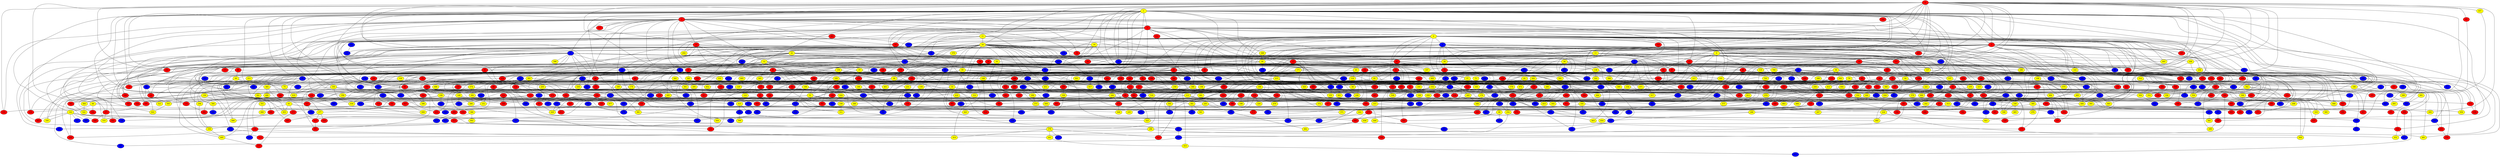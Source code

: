 graph {
0 [style = filled fillcolor = red];
1 [style = filled fillcolor = yellow];
2 [style = filled fillcolor = red];
3 [style = filled fillcolor = red];
4 [style = filled fillcolor = yellow];
5 [style = filled fillcolor = red];
6 [style = filled fillcolor = yellow];
7 [style = filled fillcolor = blue];
8 [style = filled fillcolor = blue];
9 [style = filled fillcolor = blue];
10 [style = filled fillcolor = red];
11 [style = filled fillcolor = yellow];
12 [style = filled fillcolor = yellow];
13 [style = filled fillcolor = yellow];
14 [style = filled fillcolor = blue];
15 [style = filled fillcolor = blue];
16 [style = filled fillcolor = yellow];
17 [style = filled fillcolor = red];
18 [style = filled fillcolor = red];
19 [style = filled fillcolor = yellow];
20 [style = filled fillcolor = red];
21 [style = filled fillcolor = red];
22 [style = filled fillcolor = yellow];
23 [style = filled fillcolor = blue];
24 [style = filled fillcolor = red];
25 [style = filled fillcolor = red];
26 [style = filled fillcolor = blue];
27 [style = filled fillcolor = red];
28 [style = filled fillcolor = yellow];
29 [style = filled fillcolor = yellow];
30 [style = filled fillcolor = red];
31 [style = filled fillcolor = red];
32 [style = filled fillcolor = red];
33 [style = filled fillcolor = yellow];
34 [style = filled fillcolor = red];
35 [style = filled fillcolor = yellow];
36 [style = filled fillcolor = yellow];
37 [style = filled fillcolor = yellow];
38 [style = filled fillcolor = yellow];
39 [style = filled fillcolor = blue];
40 [style = filled fillcolor = red];
41 [style = filled fillcolor = red];
42 [style = filled fillcolor = red];
43 [style = filled fillcolor = yellow];
44 [style = filled fillcolor = red];
45 [style = filled fillcolor = red];
46 [style = filled fillcolor = blue];
47 [style = filled fillcolor = blue];
48 [style = filled fillcolor = yellow];
49 [style = filled fillcolor = red];
50 [style = filled fillcolor = yellow];
51 [style = filled fillcolor = yellow];
52 [style = filled fillcolor = red];
53 [style = filled fillcolor = red];
54 [style = filled fillcolor = blue];
55 [style = filled fillcolor = blue];
56 [style = filled fillcolor = yellow];
57 [style = filled fillcolor = yellow];
58 [style = filled fillcolor = blue];
59 [style = filled fillcolor = blue];
60 [style = filled fillcolor = red];
61 [style = filled fillcolor = yellow];
62 [style = filled fillcolor = red];
63 [style = filled fillcolor = blue];
64 [style = filled fillcolor = red];
65 [style = filled fillcolor = red];
66 [style = filled fillcolor = yellow];
67 [style = filled fillcolor = red];
68 [style = filled fillcolor = blue];
69 [style = filled fillcolor = yellow];
70 [style = filled fillcolor = blue];
71 [style = filled fillcolor = yellow];
72 [style = filled fillcolor = red];
73 [style = filled fillcolor = red];
74 [style = filled fillcolor = blue];
75 [style = filled fillcolor = yellow];
76 [style = filled fillcolor = yellow];
77 [style = filled fillcolor = blue];
78 [style = filled fillcolor = red];
79 [style = filled fillcolor = red];
80 [style = filled fillcolor = blue];
81 [style = filled fillcolor = yellow];
82 [style = filled fillcolor = red];
83 [style = filled fillcolor = blue];
84 [style = filled fillcolor = blue];
85 [style = filled fillcolor = red];
86 [style = filled fillcolor = blue];
87 [style = filled fillcolor = red];
88 [style = filled fillcolor = blue];
89 [style = filled fillcolor = red];
90 [style = filled fillcolor = blue];
91 [style = filled fillcolor = yellow];
92 [style = filled fillcolor = red];
93 [style = filled fillcolor = red];
94 [style = filled fillcolor = red];
95 [style = filled fillcolor = yellow];
96 [style = filled fillcolor = blue];
97 [style = filled fillcolor = red];
98 [style = filled fillcolor = red];
99 [style = filled fillcolor = yellow];
100 [style = filled fillcolor = red];
101 [style = filled fillcolor = yellow];
102 [style = filled fillcolor = red];
103 [style = filled fillcolor = blue];
104 [style = filled fillcolor = blue];
105 [style = filled fillcolor = yellow];
106 [style = filled fillcolor = yellow];
107 [style = filled fillcolor = blue];
108 [style = filled fillcolor = yellow];
109 [style = filled fillcolor = yellow];
110 [style = filled fillcolor = blue];
111 [style = filled fillcolor = red];
112 [style = filled fillcolor = red];
113 [style = filled fillcolor = yellow];
114 [style = filled fillcolor = red];
115 [style = filled fillcolor = red];
116 [style = filled fillcolor = yellow];
117 [style = filled fillcolor = yellow];
118 [style = filled fillcolor = blue];
119 [style = filled fillcolor = red];
120 [style = filled fillcolor = red];
121 [style = filled fillcolor = blue];
122 [style = filled fillcolor = blue];
123 [style = filled fillcolor = yellow];
124 [style = filled fillcolor = red];
125 [style = filled fillcolor = red];
126 [style = filled fillcolor = yellow];
127 [style = filled fillcolor = yellow];
128 [style = filled fillcolor = red];
129 [style = filled fillcolor = yellow];
130 [style = filled fillcolor = yellow];
131 [style = filled fillcolor = red];
132 [style = filled fillcolor = red];
133 [style = filled fillcolor = red];
134 [style = filled fillcolor = red];
135 [style = filled fillcolor = yellow];
136 [style = filled fillcolor = yellow];
137 [style = filled fillcolor = yellow];
138 [style = filled fillcolor = yellow];
139 [style = filled fillcolor = red];
140 [style = filled fillcolor = red];
141 [style = filled fillcolor = red];
142 [style = filled fillcolor = yellow];
143 [style = filled fillcolor = yellow];
144 [style = filled fillcolor = red];
145 [style = filled fillcolor = yellow];
146 [style = filled fillcolor = blue];
147 [style = filled fillcolor = blue];
148 [style = filled fillcolor = yellow];
149 [style = filled fillcolor = red];
150 [style = filled fillcolor = red];
151 [style = filled fillcolor = yellow];
152 [style = filled fillcolor = yellow];
153 [style = filled fillcolor = blue];
154 [style = filled fillcolor = yellow];
155 [style = filled fillcolor = yellow];
156 [style = filled fillcolor = blue];
157 [style = filled fillcolor = red];
158 [style = filled fillcolor = red];
159 [style = filled fillcolor = yellow];
160 [style = filled fillcolor = yellow];
161 [style = filled fillcolor = red];
162 [style = filled fillcolor = red];
163 [style = filled fillcolor = red];
164 [style = filled fillcolor = yellow];
165 [style = filled fillcolor = red];
166 [style = filled fillcolor = yellow];
167 [style = filled fillcolor = red];
168 [style = filled fillcolor = red];
169 [style = filled fillcolor = yellow];
170 [style = filled fillcolor = blue];
171 [style = filled fillcolor = yellow];
172 [style = filled fillcolor = blue];
173 [style = filled fillcolor = blue];
174 [style = filled fillcolor = blue];
175 [style = filled fillcolor = blue];
176 [style = filled fillcolor = yellow];
177 [style = filled fillcolor = blue];
178 [style = filled fillcolor = red];
179 [style = filled fillcolor = yellow];
180 [style = filled fillcolor = yellow];
181 [style = filled fillcolor = red];
182 [style = filled fillcolor = blue];
183 [style = filled fillcolor = red];
184 [style = filled fillcolor = blue];
185 [style = filled fillcolor = red];
186 [style = filled fillcolor = yellow];
187 [style = filled fillcolor = blue];
188 [style = filled fillcolor = yellow];
189 [style = filled fillcolor = red];
190 [style = filled fillcolor = red];
191 [style = filled fillcolor = red];
192 [style = filled fillcolor = red];
193 [style = filled fillcolor = yellow];
194 [style = filled fillcolor = red];
195 [style = filled fillcolor = yellow];
196 [style = filled fillcolor = yellow];
197 [style = filled fillcolor = red];
198 [style = filled fillcolor = yellow];
199 [style = filled fillcolor = yellow];
200 [style = filled fillcolor = red];
201 [style = filled fillcolor = red];
202 [style = filled fillcolor = blue];
203 [style = filled fillcolor = red];
204 [style = filled fillcolor = yellow];
205 [style = filled fillcolor = yellow];
206 [style = filled fillcolor = red];
207 [style = filled fillcolor = red];
208 [style = filled fillcolor = yellow];
209 [style = filled fillcolor = red];
210 [style = filled fillcolor = blue];
211 [style = filled fillcolor = yellow];
212 [style = filled fillcolor = red];
213 [style = filled fillcolor = red];
214 [style = filled fillcolor = blue];
215 [style = filled fillcolor = yellow];
216 [style = filled fillcolor = blue];
217 [style = filled fillcolor = red];
218 [style = filled fillcolor = blue];
219 [style = filled fillcolor = blue];
220 [style = filled fillcolor = yellow];
221 [style = filled fillcolor = yellow];
222 [style = filled fillcolor = yellow];
223 [style = filled fillcolor = yellow];
224 [style = filled fillcolor = yellow];
225 [style = filled fillcolor = red];
226 [style = filled fillcolor = blue];
227 [style = filled fillcolor = red];
228 [style = filled fillcolor = yellow];
229 [style = filled fillcolor = red];
230 [style = filled fillcolor = yellow];
231 [style = filled fillcolor = yellow];
232 [style = filled fillcolor = red];
233 [style = filled fillcolor = red];
234 [style = filled fillcolor = red];
235 [style = filled fillcolor = yellow];
236 [style = filled fillcolor = yellow];
237 [style = filled fillcolor = blue];
238 [style = filled fillcolor = red];
239 [style = filled fillcolor = red];
240 [style = filled fillcolor = yellow];
241 [style = filled fillcolor = red];
242 [style = filled fillcolor = yellow];
243 [style = filled fillcolor = red];
244 [style = filled fillcolor = yellow];
245 [style = filled fillcolor = yellow];
246 [style = filled fillcolor = red];
247 [style = filled fillcolor = yellow];
248 [style = filled fillcolor = red];
249 [style = filled fillcolor = red];
250 [style = filled fillcolor = yellow];
251 [style = filled fillcolor = red];
252 [style = filled fillcolor = red];
253 [style = filled fillcolor = blue];
254 [style = filled fillcolor = yellow];
255 [style = filled fillcolor = red];
256 [style = filled fillcolor = blue];
257 [style = filled fillcolor = red];
258 [style = filled fillcolor = yellow];
259 [style = filled fillcolor = blue];
260 [style = filled fillcolor = yellow];
261 [style = filled fillcolor = yellow];
262 [style = filled fillcolor = yellow];
263 [style = filled fillcolor = red];
264 [style = filled fillcolor = blue];
265 [style = filled fillcolor = blue];
266 [style = filled fillcolor = yellow];
267 [style = filled fillcolor = blue];
268 [style = filled fillcolor = yellow];
269 [style = filled fillcolor = blue];
270 [style = filled fillcolor = blue];
271 [style = filled fillcolor = blue];
272 [style = filled fillcolor = red];
273 [style = filled fillcolor = red];
274 [style = filled fillcolor = red];
275 [style = filled fillcolor = red];
276 [style = filled fillcolor = blue];
277 [style = filled fillcolor = yellow];
278 [style = filled fillcolor = blue];
279 [style = filled fillcolor = red];
280 [style = filled fillcolor = yellow];
281 [style = filled fillcolor = yellow];
282 [style = filled fillcolor = red];
283 [style = filled fillcolor = yellow];
284 [style = filled fillcolor = red];
285 [style = filled fillcolor = yellow];
286 [style = filled fillcolor = yellow];
287 [style = filled fillcolor = blue];
288 [style = filled fillcolor = blue];
289 [style = filled fillcolor = blue];
290 [style = filled fillcolor = yellow];
291 [style = filled fillcolor = blue];
292 [style = filled fillcolor = blue];
293 [style = filled fillcolor = red];
294 [style = filled fillcolor = yellow];
295 [style = filled fillcolor = yellow];
296 [style = filled fillcolor = yellow];
297 [style = filled fillcolor = red];
298 [style = filled fillcolor = red];
299 [style = filled fillcolor = yellow];
300 [style = filled fillcolor = yellow];
301 [style = filled fillcolor = red];
302 [style = filled fillcolor = yellow];
303 [style = filled fillcolor = red];
304 [style = filled fillcolor = yellow];
305 [style = filled fillcolor = blue];
306 [style = filled fillcolor = yellow];
307 [style = filled fillcolor = blue];
308 [style = filled fillcolor = blue];
309 [style = filled fillcolor = blue];
310 [style = filled fillcolor = blue];
311 [style = filled fillcolor = red];
312 [style = filled fillcolor = yellow];
313 [style = filled fillcolor = yellow];
314 [style = filled fillcolor = red];
315 [style = filled fillcolor = yellow];
316 [style = filled fillcolor = blue];
317 [style = filled fillcolor = red];
318 [style = filled fillcolor = red];
319 [style = filled fillcolor = yellow];
320 [style = filled fillcolor = red];
321 [style = filled fillcolor = blue];
322 [style = filled fillcolor = yellow];
323 [style = filled fillcolor = blue];
324 [style = filled fillcolor = red];
325 [style = filled fillcolor = blue];
326 [style = filled fillcolor = red];
327 [style = filled fillcolor = blue];
328 [style = filled fillcolor = red];
329 [style = filled fillcolor = blue];
330 [style = filled fillcolor = red];
331 [style = filled fillcolor = blue];
332 [style = filled fillcolor = yellow];
333 [style = filled fillcolor = red];
334 [style = filled fillcolor = blue];
335 [style = filled fillcolor = blue];
336 [style = filled fillcolor = yellow];
337 [style = filled fillcolor = yellow];
338 [style = filled fillcolor = blue];
339 [style = filled fillcolor = yellow];
340 [style = filled fillcolor = blue];
341 [style = filled fillcolor = yellow];
342 [style = filled fillcolor = yellow];
343 [style = filled fillcolor = yellow];
344 [style = filled fillcolor = blue];
345 [style = filled fillcolor = yellow];
346 [style = filled fillcolor = blue];
347 [style = filled fillcolor = red];
348 [style = filled fillcolor = red];
349 [style = filled fillcolor = red];
350 [style = filled fillcolor = yellow];
351 [style = filled fillcolor = yellow];
352 [style = filled fillcolor = yellow];
353 [style = filled fillcolor = blue];
354 [style = filled fillcolor = red];
355 [style = filled fillcolor = yellow];
356 [style = filled fillcolor = yellow];
357 [style = filled fillcolor = blue];
358 [style = filled fillcolor = yellow];
359 [style = filled fillcolor = blue];
360 [style = filled fillcolor = yellow];
361 [style = filled fillcolor = blue];
362 [style = filled fillcolor = red];
363 [style = filled fillcolor = blue];
364 [style = filled fillcolor = blue];
365 [style = filled fillcolor = yellow];
366 [style = filled fillcolor = yellow];
367 [style = filled fillcolor = red];
368 [style = filled fillcolor = yellow];
369 [style = filled fillcolor = yellow];
370 [style = filled fillcolor = yellow];
371 [style = filled fillcolor = red];
372 [style = filled fillcolor = yellow];
373 [style = filled fillcolor = yellow];
374 [style = filled fillcolor = blue];
375 [style = filled fillcolor = red];
376 [style = filled fillcolor = yellow];
377 [style = filled fillcolor = blue];
378 [style = filled fillcolor = blue];
379 [style = filled fillcolor = blue];
380 [style = filled fillcolor = blue];
381 [style = filled fillcolor = yellow];
382 [style = filled fillcolor = yellow];
383 [style = filled fillcolor = red];
384 [style = filled fillcolor = blue];
385 [style = filled fillcolor = red];
386 [style = filled fillcolor = red];
387 [style = filled fillcolor = blue];
388 [style = filled fillcolor = yellow];
389 [style = filled fillcolor = yellow];
390 [style = filled fillcolor = blue];
391 [style = filled fillcolor = yellow];
392 [style = filled fillcolor = red];
393 [style = filled fillcolor = yellow];
394 [style = filled fillcolor = yellow];
395 [style = filled fillcolor = yellow];
396 [style = filled fillcolor = yellow];
397 [style = filled fillcolor = blue];
398 [style = filled fillcolor = red];
399 [style = filled fillcolor = red];
400 [style = filled fillcolor = red];
401 [style = filled fillcolor = yellow];
402 [style = filled fillcolor = blue];
403 [style = filled fillcolor = yellow];
404 [style = filled fillcolor = red];
405 [style = filled fillcolor = red];
406 [style = filled fillcolor = yellow];
407 [style = filled fillcolor = blue];
408 [style = filled fillcolor = red];
409 [style = filled fillcolor = red];
410 [style = filled fillcolor = yellow];
411 [style = filled fillcolor = blue];
412 [style = filled fillcolor = red];
413 [style = filled fillcolor = blue];
414 [style = filled fillcolor = yellow];
415 [style = filled fillcolor = yellow];
416 [style = filled fillcolor = blue];
417 [style = filled fillcolor = red];
418 [style = filled fillcolor = blue];
419 [style = filled fillcolor = yellow];
420 [style = filled fillcolor = yellow];
421 [style = filled fillcolor = blue];
422 [style = filled fillcolor = yellow];
423 [style = filled fillcolor = yellow];
424 [style = filled fillcolor = yellow];
425 [style = filled fillcolor = red];
426 [style = filled fillcolor = yellow];
427 [style = filled fillcolor = blue];
428 [style = filled fillcolor = red];
429 [style = filled fillcolor = blue];
430 [style = filled fillcolor = blue];
431 [style = filled fillcolor = blue];
432 [style = filled fillcolor = blue];
433 [style = filled fillcolor = red];
434 [style = filled fillcolor = yellow];
435 [style = filled fillcolor = red];
436 [style = filled fillcolor = blue];
437 [style = filled fillcolor = red];
438 [style = filled fillcolor = yellow];
439 [style = filled fillcolor = red];
440 [style = filled fillcolor = red];
441 [style = filled fillcolor = yellow];
442 [style = filled fillcolor = red];
443 [style = filled fillcolor = red];
444 [style = filled fillcolor = blue];
445 [style = filled fillcolor = red];
446 [style = filled fillcolor = blue];
447 [style = filled fillcolor = blue];
448 [style = filled fillcolor = red];
449 [style = filled fillcolor = yellow];
450 [style = filled fillcolor = blue];
451 [style = filled fillcolor = yellow];
452 [style = filled fillcolor = yellow];
453 [style = filled fillcolor = blue];
454 [style = filled fillcolor = yellow];
455 [style = filled fillcolor = red];
456 [style = filled fillcolor = yellow];
457 [style = filled fillcolor = yellow];
458 [style = filled fillcolor = blue];
459 [style = filled fillcolor = red];
460 [style = filled fillcolor = blue];
461 [style = filled fillcolor = blue];
462 [style = filled fillcolor = yellow];
463 [style = filled fillcolor = blue];
464 [style = filled fillcolor = blue];
465 [style = filled fillcolor = red];
466 [style = filled fillcolor = blue];
467 [style = filled fillcolor = blue];
468 [style = filled fillcolor = yellow];
469 [style = filled fillcolor = red];
470 [style = filled fillcolor = blue];
471 [style = filled fillcolor = yellow];
472 [style = filled fillcolor = yellow];
473 [style = filled fillcolor = red];
474 [style = filled fillcolor = blue];
475 [style = filled fillcolor = red];
476 [style = filled fillcolor = yellow];
477 [style = filled fillcolor = red];
478 [style = filled fillcolor = red];
479 [style = filled fillcolor = yellow];
480 [style = filled fillcolor = blue];
481 [style = filled fillcolor = yellow];
482 [style = filled fillcolor = red];
483 [style = filled fillcolor = blue];
484 [style = filled fillcolor = yellow];
485 [style = filled fillcolor = yellow];
486 [style = filled fillcolor = blue];
487 [style = filled fillcolor = red];
488 [style = filled fillcolor = yellow];
489 [style = filled fillcolor = blue];
490 [style = filled fillcolor = red];
491 [style = filled fillcolor = yellow];
492 [style = filled fillcolor = yellow];
493 [style = filled fillcolor = yellow];
494 [style = filled fillcolor = red];
495 [style = filled fillcolor = yellow];
496 [style = filled fillcolor = blue];
497 [style = filled fillcolor = blue];
498 [style = filled fillcolor = yellow];
499 [style = filled fillcolor = yellow];
500 [style = filled fillcolor = red];
501 [style = filled fillcolor = yellow];
502 [style = filled fillcolor = blue];
503 [style = filled fillcolor = blue];
504 [style = filled fillcolor = red];
505 [style = filled fillcolor = yellow];
506 [style = filled fillcolor = blue];
507 [style = filled fillcolor = red];
508 [style = filled fillcolor = yellow];
509 [style = filled fillcolor = red];
510 [style = filled fillcolor = red];
511 [style = filled fillcolor = yellow];
512 [style = filled fillcolor = yellow];
513 [style = filled fillcolor = red];
514 [style = filled fillcolor = red];
515 [style = filled fillcolor = red];
516 [style = filled fillcolor = red];
517 [style = filled fillcolor = yellow];
518 [style = filled fillcolor = yellow];
519 [style = filled fillcolor = blue];
520 [style = filled fillcolor = blue];
521 [style = filled fillcolor = yellow];
522 [style = filled fillcolor = yellow];
523 [style = filled fillcolor = yellow];
524 [style = filled fillcolor = blue];
525 [style = filled fillcolor = red];
526 [style = filled fillcolor = red];
527 [style = filled fillcolor = blue];
528 [style = filled fillcolor = yellow];
529 [style = filled fillcolor = red];
530 [style = filled fillcolor = red];
531 [style = filled fillcolor = red];
532 [style = filled fillcolor = blue];
533 [style = filled fillcolor = yellow];
534 [style = filled fillcolor = red];
535 [style = filled fillcolor = red];
536 [style = filled fillcolor = blue];
537 [style = filled fillcolor = red];
538 [style = filled fillcolor = red];
539 [style = filled fillcolor = blue];
540 [style = filled fillcolor = red];
541 [style = filled fillcolor = yellow];
542 [style = filled fillcolor = blue];
543 [style = filled fillcolor = blue];
544 [style = filled fillcolor = red];
545 [style = filled fillcolor = yellow];
546 [style = filled fillcolor = blue];
547 [style = filled fillcolor = red];
548 [style = filled fillcolor = yellow];
549 [style = filled fillcolor = blue];
550 [style = filled fillcolor = red];
551 [style = filled fillcolor = blue];
552 [style = filled fillcolor = blue];
553 [style = filled fillcolor = blue];
554 [style = filled fillcolor = yellow];
555 [style = filled fillcolor = red];
556 [style = filled fillcolor = red];
557 [style = filled fillcolor = blue];
558 [style = filled fillcolor = red];
559 [style = filled fillcolor = red];
560 [style = filled fillcolor = blue];
561 [style = filled fillcolor = yellow];
562 [style = filled fillcolor = red];
563 [style = filled fillcolor = blue];
564 [style = filled fillcolor = red];
565 [style = filled fillcolor = blue];
566 [style = filled fillcolor = blue];
567 [style = filled fillcolor = blue];
568 [style = filled fillcolor = red];
569 [style = filled fillcolor = blue];
570 [style = filled fillcolor = red];
571 [style = filled fillcolor = yellow];
572 [style = filled fillcolor = blue];
573 [style = filled fillcolor = red];
574 [style = filled fillcolor = yellow];
575 [style = filled fillcolor = red];
576 [style = filled fillcolor = red];
577 [style = filled fillcolor = yellow];
578 [style = filled fillcolor = yellow];
579 [style = filled fillcolor = yellow];
580 [style = filled fillcolor = blue];
581 [style = filled fillcolor = red];
582 [style = filled fillcolor = yellow];
583 [style = filled fillcolor = red];
584 [style = filled fillcolor = blue];
585 [style = filled fillcolor = yellow];
586 [style = filled fillcolor = red];
587 [style = filled fillcolor = red];
588 [style = filled fillcolor = blue];
589 [style = filled fillcolor = red];
590 [style = filled fillcolor = yellow];
591 [style = filled fillcolor = yellow];
592 [style = filled fillcolor = red];
593 [style = filled fillcolor = yellow];
594 [style = filled fillcolor = red];
595 [style = filled fillcolor = red];
596 [style = filled fillcolor = yellow];
597 [style = filled fillcolor = red];
598 [style = filled fillcolor = blue];
599 [style = filled fillcolor = blue];
600 [style = filled fillcolor = yellow];
601 [style = filled fillcolor = blue];
602 [style = filled fillcolor = yellow];
603 [style = filled fillcolor = red];
604 [style = filled fillcolor = yellow];
605 [style = filled fillcolor = yellow];
606 [style = filled fillcolor = yellow];
607 [style = filled fillcolor = red];
608 [style = filled fillcolor = yellow];
609 [style = filled fillcolor = yellow];
610 [style = filled fillcolor = red];
611 [style = filled fillcolor = blue];
612 [style = filled fillcolor = yellow];
613 [style = filled fillcolor = yellow];
614 [style = filled fillcolor = blue];
615 [style = filled fillcolor = yellow];
616 [style = filled fillcolor = red];
617 [style = filled fillcolor = yellow];
618 [style = filled fillcolor = red];
619 [style = filled fillcolor = blue];
620 [style = filled fillcolor = blue];
621 [style = filled fillcolor = yellow];
622 [style = filled fillcolor = yellow];
623 [style = filled fillcolor = red];
624 [style = filled fillcolor = blue];
625 [style = filled fillcolor = blue];
626 [style = filled fillcolor = yellow];
627 [style = filled fillcolor = blue];
628 [style = filled fillcolor = blue];
629 [style = filled fillcolor = blue];
630 [style = filled fillcolor = blue];
631 [style = filled fillcolor = blue];
632 [style = filled fillcolor = blue];
633 [style = filled fillcolor = red];
634 [style = filled fillcolor = red];
635 [style = filled fillcolor = blue];
636 [style = filled fillcolor = red];
637 [style = filled fillcolor = red];
638 [style = filled fillcolor = red];
639 [style = filled fillcolor = red];
640 [style = filled fillcolor = blue];
641 [style = filled fillcolor = red];
642 [style = filled fillcolor = red];
643 [style = filled fillcolor = yellow];
644 [style = filled fillcolor = yellow];
645 [style = filled fillcolor = red];
646 [style = filled fillcolor = red];
647 [style = filled fillcolor = blue];
648 [style = filled fillcolor = yellow];
649 [style = filled fillcolor = red];
650 [style = filled fillcolor = yellow];
651 [style = filled fillcolor = red];
652 [style = filled fillcolor = yellow];
653 [style = filled fillcolor = yellow];
654 [style = filled fillcolor = yellow];
655 [style = filled fillcolor = blue];
656 [style = filled fillcolor = yellow];
657 [style = filled fillcolor = blue];
658 [style = filled fillcolor = yellow];
659 [style = filled fillcolor = blue];
660 [style = filled fillcolor = red];
661 [style = filled fillcolor = yellow];
662 [style = filled fillcolor = blue];
663 [style = filled fillcolor = yellow];
664 [style = filled fillcolor = yellow];
665 [style = filled fillcolor = blue];
666 [style = filled fillcolor = yellow];
667 [style = filled fillcolor = blue];
668 [style = filled fillcolor = blue];
669 [style = filled fillcolor = blue];
670 [style = filled fillcolor = yellow];
671 [style = filled fillcolor = blue];
672 [style = filled fillcolor = red];
673 [style = filled fillcolor = red];
674 [style = filled fillcolor = red];
675 [style = filled fillcolor = red];
676 [style = filled fillcolor = yellow];
677 [style = filled fillcolor = yellow];
678 [style = filled fillcolor = blue];
679 [style = filled fillcolor = blue];
680 [style = filled fillcolor = blue];
681 [style = filled fillcolor = red];
682 [style = filled fillcolor = red];
683 [style = filled fillcolor = yellow];
684 [style = filled fillcolor = blue];
685 [style = filled fillcolor = yellow];
686 [style = filled fillcolor = yellow];
687 [style = filled fillcolor = blue];
688 [style = filled fillcolor = yellow];
689 [style = filled fillcolor = red];
690 [style = filled fillcolor = red];
691 [style = filled fillcolor = yellow];
692 [style = filled fillcolor = yellow];
693 [style = filled fillcolor = red];
694 [style = filled fillcolor = red];
695 [style = filled fillcolor = yellow];
696 [style = filled fillcolor = blue];
697 [style = filled fillcolor = red];
698 [style = filled fillcolor = red];
699 [style = filled fillcolor = yellow];
700 [style = filled fillcolor = yellow];
701 [style = filled fillcolor = blue];
702 [style = filled fillcolor = yellow];
703 [style = filled fillcolor = blue];
704 [style = filled fillcolor = blue];
0 -- 6;
0 -- 12;
0 -- 15;
0 -- 16;
0 -- 18;
0 -- 22;
0 -- 28;
0 -- 36;
0 -- 65;
0 -- 66;
0 -- 98;
0 -- 106;
0 -- 138;
0 -- 143;
0 -- 208;
0 -- 214;
0 -- 251;
0 -- 258;
0 -- 285;
0 -- 296;
0 -- 368;
0 -- 457;
0 -- 493;
0 -- 525;
0 -- 535;
0 -- 595;
0 -- 597;
0 -- 598;
0 -- 600;
1 -- 2;
1 -- 3;
1 -- 5;
1 -- 8;
1 -- 15;
1 -- 16;
1 -- 18;
0 -- 5;
0 -- 4;
0 -- 2;
0 -- 1;
1 -- 23;
1 -- 24;
1 -- 27;
1 -- 40;
1 -- 60;
1 -- 63;
1 -- 64;
1 -- 68;
1 -- 72;
1 -- 74;
1 -- 76;
1 -- 79;
1 -- 117;
1 -- 126;
1 -- 134;
1 -- 139;
1 -- 154;
1 -- 226;
1 -- 238;
1 -- 282;
1 -- 293;
1 -- 297;
1 -- 298;
1 -- 325;
1 -- 329;
1 -- 352;
1 -- 356;
1 -- 407;
1 -- 413;
1 -- 428;
1 -- 515;
1 -- 518;
1 -- 522;
1 -- 525;
1 -- 544;
1 -- 547;
1 -- 662;
1 -- 674;
1 -- 698;
1 -- 704;
2 -- 3;
2 -- 6;
2 -- 8;
2 -- 10;
2 -- 12;
2 -- 21;
2 -- 24;
2 -- 61;
2 -- 67;
2 -- 70;
2 -- 78;
2 -- 80;
2 -- 83;
2 -- 169;
2 -- 193;
2 -- 199;
2 -- 216;
2 -- 217;
2 -- 289;
2 -- 344;
2 -- 371;
2 -- 372;
2 -- 418;
2 -- 535;
2 -- 553;
2 -- 574;
2 -- 586;
2 -- 616;
2 -- 630;
3 -- 4;
3 -- 7;
3 -- 11;
3 -- 17;
3 -- 30;
3 -- 44;
3 -- 75;
3 -- 101;
3 -- 180;
3 -- 201;
3 -- 212;
3 -- 255;
3 -- 277;
3 -- 281;
3 -- 340;
3 -- 369;
3 -- 394;
3 -- 401;
3 -- 433;
3 -- 452;
3 -- 454;
3 -- 493;
3 -- 508;
3 -- 538;
3 -- 543;
3 -- 650;
3 -- 697;
4 -- 5;
4 -- 9;
4 -- 25;
4 -- 37;
4 -- 45;
4 -- 53;
4 -- 57;
4 -- 58;
4 -- 67;
4 -- 82;
4 -- 101;
4 -- 103;
4 -- 155;
4 -- 158;
4 -- 181;
4 -- 182;
4 -- 233;
4 -- 242;
4 -- 247;
4 -- 284;
4 -- 288;
4 -- 301;
4 -- 305;
4 -- 335;
4 -- 361;
4 -- 374;
4 -- 392;
4 -- 444;
4 -- 498;
4 -- 526;
4 -- 553;
4 -- 565;
4 -- 606;
4 -- 617;
4 -- 627;
4 -- 683;
4 -- 687;
4 -- 689;
5 -- 6;
5 -- 7;
5 -- 13;
5 -- 29;
5 -- 33;
5 -- 51;
5 -- 88;
5 -- 96;
5 -- 124;
5 -- 135;
5 -- 143;
5 -- 177;
5 -- 179;
5 -- 194;
5 -- 272;
5 -- 308;
5 -- 316;
5 -- 346;
5 -- 381;
5 -- 415;
5 -- 432;
5 -- 447;
5 -- 448;
5 -- 508;
5 -- 570;
5 -- 597;
5 -- 603;
5 -- 636;
5 -- 688;
6 -- 7;
6 -- 17;
6 -- 20;
6 -- 27;
6 -- 39;
6 -- 67;
6 -- 103;
6 -- 127;
6 -- 137;
6 -- 169;
6 -- 195;
6 -- 201;
6 -- 219;
6 -- 254;
6 -- 306;
6 -- 440;
6 -- 471;
6 -- 493;
6 -- 558;
6 -- 615;
7 -- 43;
7 -- 49;
7 -- 58;
7 -- 64;
7 -- 68;
7 -- 90;
7 -- 91;
7 -- 104;
7 -- 116;
7 -- 196;
7 -- 253;
7 -- 265;
7 -- 337;
7 -- 411;
7 -- 414;
7 -- 416;
7 -- 514;
7 -- 541;
7 -- 589;
7 -- 687;
8 -- 31;
8 -- 32;
8 -- 35;
8 -- 39;
8 -- 45;
8 -- 90;
8 -- 98;
8 -- 114;
8 -- 160;
8 -- 234;
8 -- 264;
8 -- 321;
8 -- 328;
8 -- 443;
8 -- 596;
8 -- 599;
9 -- 13;
9 -- 14;
9 -- 28;
9 -- 34;
9 -- 84;
9 -- 112;
9 -- 127;
9 -- 176;
9 -- 185;
9 -- 192;
9 -- 218;
9 -- 221;
9 -- 268;
9 -- 283;
9 -- 324;
9 -- 332;
9 -- 343;
9 -- 369;
9 -- 490;
9 -- 548;
9 -- 549;
9 -- 582;
9 -- 642;
9 -- 670;
10 -- 13;
10 -- 14;
10 -- 28;
10 -- 51;
10 -- 122;
10 -- 168;
10 -- 189;
10 -- 454;
10 -- 533;
10 -- 572;
10 -- 681;
11 -- 16;
11 -- 19;
11 -- 26;
11 -- 42;
11 -- 73;
11 -- 87;
11 -- 156;
11 -- 365;
12 -- 37;
12 -- 48;
12 -- 94;
12 -- 163;
12 -- 204;
12 -- 251;
12 -- 252;
12 -- 279;
12 -- 402;
12 -- 432;
12 -- 542;
12 -- 591;
13 -- 14;
13 -- 15;
13 -- 46;
13 -- 52;
13 -- 62;
13 -- 92;
13 -- 157;
13 -- 183;
13 -- 248;
13 -- 259;
13 -- 439;
13 -- 629;
13 -- 696;
14 -- 71;
14 -- 77;
14 -- 102;
14 -- 140;
14 -- 165;
14 -- 287;
14 -- 299;
14 -- 331;
14 -- 406;
14 -- 529;
14 -- 556;
14 -- 580;
14 -- 612;
14 -- 648;
14 -- 702;
15 -- 34;
15 -- 152;
15 -- 279;
15 -- 354;
16 -- 17;
16 -- 21;
16 -- 23;
16 -- 26;
16 -- 33;
16 -- 38;
16 -- 47;
16 -- 59;
16 -- 70;
16 -- 71;
16 -- 78;
16 -- 81;
16 -- 84;
16 -- 95;
16 -- 142;
16 -- 146;
16 -- 173;
16 -- 204;
16 -- 222;
16 -- 225;
16 -- 228;
16 -- 267;
16 -- 290;
16 -- 349;
16 -- 370;
16 -- 371;
16 -- 374;
16 -- 419;
16 -- 469;
16 -- 482;
16 -- 571;
16 -- 678;
17 -- 21;
17 -- 93;
17 -- 126;
17 -- 137;
17 -- 138;
17 -- 155;
17 -- 163;
17 -- 172;
17 -- 296;
17 -- 420;
17 -- 501;
17 -- 523;
17 -- 528;
17 -- 656;
18 -- 23;
18 -- 36;
18 -- 102;
18 -- 108;
18 -- 128;
18 -- 206;
18 -- 364;
18 -- 485;
18 -- 510;
18 -- 692;
18 -- 700;
19 -- 22;
19 -- 78;
19 -- 103;
19 -- 112;
19 -- 184;
19 -- 224;
19 -- 334;
19 -- 401;
19 -- 442;
20 -- 48;
20 -- 63;
20 -- 113;
20 -- 125;
20 -- 133;
20 -- 203;
20 -- 221;
20 -- 304;
20 -- 455;
20 -- 604;
20 -- 610;
21 -- 39;
21 -- 127;
21 -- 129;
21 -- 310;
21 -- 396;
21 -- 450;
21 -- 545;
22 -- 33;
22 -- 35;
22 -- 98;
22 -- 181;
22 -- 211;
22 -- 226;
22 -- 337;
22 -- 365;
22 -- 455;
22 -- 497;
22 -- 583;
22 -- 703;
23 -- 61;
23 -- 62;
23 -- 118;
23 -- 425;
23 -- 540;
23 -- 617;
24 -- 26;
24 -- 44;
24 -- 118;
24 -- 228;
24 -- 378;
25 -- 210;
25 -- 348;
26 -- 29;
26 -- 165;
26 -- 437;
26 -- 698;
27 -- 143;
27 -- 179;
27 -- 532;
27 -- 682;
28 -- 34;
28 -- 111;
28 -- 285;
28 -- 559;
28 -- 570;
29 -- 45;
29 -- 53;
29 -- 70;
29 -- 276;
29 -- 320;
29 -- 500;
30 -- 31;
30 -- 345;
31 -- 69;
31 -- 174;
31 -- 429;
31 -- 480;
31 -- 653;
32 -- 91;
32 -- 162;
32 -- 435;
33 -- 136;
33 -- 442;
33 -- 460;
33 -- 584;
33 -- 618;
33 -- 676;
34 -- 38;
34 -- 50;
34 -- 294;
34 -- 471;
34 -- 477;
35 -- 40;
35 -- 135;
35 -- 373;
35 -- 560;
35 -- 700;
36 -- 42;
36 -- 47;
36 -- 77;
36 -- 83;
36 -- 93;
36 -- 111;
36 -- 123;
36 -- 144;
36 -- 262;
36 -- 326;
36 -- 333;
36 -- 501;
36 -- 550;
36 -- 573;
36 -- 587;
36 -- 592;
37 -- 77;
37 -- 108;
37 -- 231;
37 -- 414;
37 -- 499;
37 -- 695;
38 -- 72;
38 -- 97;
38 -- 203;
38 -- 303;
38 -- 409;
38 -- 437;
38 -- 451;
38 -- 482;
39 -- 44;
39 -- 176;
39 -- 252;
39 -- 253;
39 -- 289;
39 -- 400;
39 -- 438;
39 -- 658;
39 -- 674;
40 -- 41;
40 -- 46;
40 -- 47;
40 -- 100;
40 -- 125;
40 -- 187;
40 -- 195;
40 -- 197;
40 -- 209;
40 -- 264;
40 -- 294;
40 -- 488;
40 -- 513;
40 -- 635;
40 -- 686;
41 -- 42;
41 -- 74;
41 -- 145;
41 -- 161;
41 -- 231;
41 -- 368;
41 -- 514;
42 -- 51;
42 -- 89;
42 -- 109;
42 -- 121;
42 -- 560;
42 -- 648;
43 -- 116;
43 -- 120;
43 -- 450;
44 -- 97;
44 -- 109;
44 -- 136;
44 -- 148;
44 -- 189;
44 -- 354;
44 -- 362;
44 -- 364;
44 -- 410;
45 -- 57;
45 -- 69;
45 -- 131;
45 -- 139;
45 -- 231;
45 -- 236;
45 -- 283;
45 -- 390;
45 -- 403;
45 -- 474;
45 -- 541;
45 -- 548;
45 -- 592;
46 -- 58;
46 -- 94;
46 -- 230;
46 -- 325;
46 -- 510;
46 -- 603;
46 -- 629;
46 -- 704;
47 -- 85;
47 -- 119;
47 -- 180;
47 -- 190;
47 -- 196;
47 -- 218;
47 -- 246;
47 -- 321;
47 -- 347;
47 -- 384;
47 -- 437;
47 -- 469;
47 -- 649;
47 -- 652;
49 -- 76;
49 -- 114;
49 -- 222;
49 -- 230;
49 -- 292;
49 -- 515;
49 -- 624;
50 -- 92;
50 -- 366;
50 -- 555;
51 -- 61;
51 -- 66;
51 -- 145;
51 -- 336;
51 -- 347;
51 -- 389;
51 -- 445;
51 -- 458;
52 -- 168;
53 -- 54;
53 -- 91;
53 -- 115;
53 -- 255;
53 -- 338;
53 -- 341;
53 -- 497;
53 -- 549;
53 -- 647;
53 -- 697;
54 -- 307;
55 -- 75;
55 -- 107;
55 -- 139;
55 -- 504;
55 -- 657;
55 -- 680;
55 -- 684;
56 -- 90;
56 -- 102;
56 -- 128;
56 -- 138;
56 -- 162;
56 -- 250;
56 -- 289;
56 -- 290;
56 -- 295;
56 -- 612;
56 -- 667;
57 -- 105;
57 -- 161;
57 -- 194;
57 -- 253;
57 -- 258;
57 -- 298;
57 -- 451;
58 -- 245;
58 -- 255;
58 -- 261;
58 -- 485;
59 -- 80;
59 -- 86;
59 -- 105;
59 -- 130;
59 -- 141;
59 -- 175;
59 -- 192;
59 -- 251;
59 -- 261;
59 -- 419;
59 -- 496;
60 -- 69;
60 -- 113;
60 -- 537;
61 -- 275;
61 -- 375;
61 -- 634;
61 -- 653;
61 -- 666;
62 -- 85;
62 -- 147;
62 -- 173;
62 -- 175;
62 -- 426;
62 -- 436;
63 -- 147;
64 -- 72;
64 -- 83;
64 -- 89;
64 -- 101;
64 -- 105;
64 -- 210;
64 -- 343;
64 -- 448;
64 -- 506;
64 -- 579;
65 -- 280;
66 -- 142;
66 -- 213;
66 -- 504;
67 -- 87;
67 -- 118;
67 -- 122;
67 -- 182;
67 -- 337;
67 -- 517;
67 -- 575;
67 -- 583;
67 -- 598;
68 -- 81;
68 -- 144;
68 -- 163;
68 -- 189;
68 -- 200;
68 -- 213;
68 -- 701;
69 -- 75;
69 -- 84;
69 -- 391;
69 -- 622;
70 -- 73;
70 -- 315;
70 -- 425;
70 -- 532;
70 -- 608;
70 -- 657;
70 -- 682;
70 -- 704;
72 -- 85;
72 -- 149;
73 -- 186;
73 -- 205;
73 -- 329;
73 -- 366;
74 -- 113;
74 -- 166;
74 -- 184;
74 -- 239;
74 -- 345;
74 -- 352;
74 -- 355;
74 -- 505;
74 -- 515;
74 -- 689;
75 -- 419;
76 -- 126;
76 -- 265;
76 -- 274;
76 -- 302;
76 -- 312;
76 -- 363;
76 -- 458;
76 -- 503;
76 -- 510;
76 -- 616;
77 -- 110;
77 -- 517;
77 -- 525;
78 -- 208;
78 -- 677;
79 -- 256;
79 -- 345;
79 -- 538;
80 -- 86;
80 -- 114;
80 -- 128;
80 -- 211;
80 -- 222;
80 -- 344;
80 -- 350;
80 -- 383;
80 -- 402;
80 -- 404;
80 -- 559;
80 -- 626;
81 -- 96;
81 -- 300;
81 -- 376;
81 -- 542;
82 -- 186;
82 -- 435;
83 -- 241;
83 -- 577;
83 -- 584;
83 -- 614;
84 -- 141;
84 -- 381;
84 -- 521;
85 -- 357;
86 -- 183;
86 -- 259;
87 -- 153;
87 -- 346;
88 -- 293;
88 -- 478;
88 -- 656;
89 -- 220;
89 -- 245;
89 -- 418;
89 -- 449;
89 -- 464;
89 -- 523;
89 -- 608;
89 -- 609;
90 -- 117;
90 -- 388;
91 -- 120;
91 -- 164;
91 -- 292;
91 -- 316;
91 -- 487;
91 -- 594;
91 -- 610;
92 -- 104;
92 -- 178;
92 -- 233;
92 -- 422;
92 -- 494;
92 -- 626;
92 -- 637;
92 -- 676;
93 -- 240;
94 -- 115;
95 -- 132;
95 -- 229;
95 -- 256;
95 -- 392;
95 -- 581;
95 -- 592;
96 -- 133;
96 -- 170;
96 -- 209;
96 -- 242;
96 -- 483;
96 -- 557;
96 -- 593;
97 -- 106;
97 -- 245;
97 -- 387;
97 -- 480;
98 -- 150;
98 -- 152;
98 -- 153;
98 -- 260;
98 -- 273;
98 -- 484;
99 -- 385;
99 -- 620;
100 -- 202;
100 -- 220;
101 -- 110;
101 -- 150;
101 -- 152;
101 -- 190;
101 -- 250;
101 -- 284;
102 -- 278;
102 -- 297;
102 -- 380;
102 -- 531;
102 -- 576;
102 -- 670;
103 -- 150;
103 -- 287;
103 -- 688;
104 -- 151;
104 -- 225;
104 -- 407;
104 -- 603;
104 -- 647;
105 -- 179;
105 -- 229;
105 -- 453;
106 -- 508;
106 -- 685;
107 -- 341;
107 -- 367;
107 -- 392;
108 -- 618;
109 -- 448;
109 -- 484;
109 -- 527;
109 -- 530;
110 -- 240;
110 -- 613;
111 -- 145;
111 -- 154;
111 -- 159;
111 -- 223;
111 -- 625;
112 -- 146;
112 -- 228;
112 -- 311;
112 -- 318;
112 -- 378;
112 -- 461;
113 -- 191;
113 -- 249;
113 -- 328;
113 -- 389;
113 -- 417;
113 -- 446;
113 -- 498;
113 -- 516;
114 -- 382;
115 -- 134;
115 -- 243;
115 -- 320;
115 -- 520;
115 -- 527;
115 -- 677;
116 -- 120;
116 -- 361;
116 -- 405;
116 -- 500;
117 -- 140;
117 -- 216;
117 -- 319;
118 -- 234;
118 -- 684;
119 -- 207;
119 -- 237;
120 -- 238;
121 -- 318;
121 -- 434;
121 -- 483;
121 -- 624;
122 -- 134;
122 -- 185;
122 -- 237;
122 -- 287;
122 -- 423;
123 -- 347;
123 -- 480;
124 -- 166;
124 -- 186;
124 -- 323;
125 -- 156;
125 -- 239;
125 -- 248;
125 -- 266;
125 -- 475;
125 -- 633;
126 -- 317;
127 -- 492;
127 -- 623;
128 -- 270;
129 -- 260;
129 -- 331;
129 -- 653;
130 -- 201;
130 -- 210;
130 -- 348;
130 -- 459;
130 -- 465;
130 -- 478;
130 -- 495;
130 -- 668;
130 -- 686;
131 -- 188;
131 -- 386;
131 -- 492;
132 -- 151;
132 -- 159;
132 -- 167;
133 -- 202;
133 -- 506;
133 -- 551;
134 -- 362;
135 -- 165;
135 -- 192;
135 -- 330;
135 -- 440;
136 -- 184;
136 -- 197;
136 -- 271;
136 -- 521;
136 -- 583;
137 -- 257;
138 -- 140;
138 -- 322;
138 -- 399;
138 -- 598;
139 -- 646;
140 -- 225;
141 -- 593;
142 -- 146;
142 -- 187;
142 -- 213;
142 -- 327;
142 -- 350;
142 -- 409;
142 -- 442;
142 -- 443;
142 -- 486;
143 -- 393;
144 -- 205;
144 -- 360;
145 -- 235;
145 -- 268;
145 -- 453;
147 -- 398;
148 -- 151;
148 -- 266;
148 -- 325;
148 -- 406;
149 -- 264;
149 -- 423;
149 -- 477;
150 -- 698;
151 -- 435;
152 -- 155;
152 -- 218;
152 -- 267;
152 -- 516;
152 -- 518;
152 -- 621;
153 -- 177;
154 -- 170;
154 -- 187;
154 -- 481;
154 -- 623;
154 -- 627;
157 -- 171;
157 -- 244;
157 -- 444;
157 -- 580;
157 -- 699;
158 -- 220;
158 -- 309;
158 -- 479;
158 -- 668;
159 -- 340;
160 -- 229;
160 -- 274;
161 -- 164;
161 -- 599;
162 -- 182;
162 -- 291;
162 -- 470;
162 -- 501;
162 -- 516;
163 -- 166;
163 -- 227;
163 -- 340;
163 -- 397;
163 -- 558;
163 -- 574;
163 -- 665;
163 -- 701;
164 -- 242;
164 -- 282;
164 -- 341;
164 -- 473;
165 -- 411;
167 -- 456;
167 -- 678;
169 -- 191;
169 -- 235;
169 -- 557;
170 -- 384;
171 -- 215;
171 -- 239;
171 -- 339;
171 -- 581;
171 -- 585;
172 -- 388;
172 -- 506;
172 -- 642;
173 -- 473;
173 -- 606;
175 -- 551;
175 -- 644;
176 -- 256;
176 -- 533;
177 -- 373;
178 -- 367;
178 -- 394;
178 -- 546;
178 -- 688;
179 -- 214;
179 -- 315;
180 -- 219;
181 -- 314;
181 -- 568;
181 -- 663;
181 -- 664;
182 -- 586;
183 -- 303;
183 -- 424;
185 -- 193;
186 -- 312;
187 -- 233;
187 -- 303;
187 -- 328;
189 -- 372;
189 -- 567;
189 -- 638;
190 -- 236;
191 -- 277;
192 -- 269;
192 -- 365;
192 -- 518;
193 -- 234;
193 -- 394;
193 -- 434;
193 -- 466;
193 -- 497;
193 -- 633;
194 -- 301;
194 -- 334;
194 -- 587;
194 -- 634;
195 -- 401;
195 -- 463;
195 -- 488;
197 -- 371;
198 -- 670;
199 -- 278;
199 -- 390;
199 -- 418;
199 -- 696;
200 -- 489;
200 -- 564;
201 -- 269;
202 -- 224;
202 -- 247;
202 -- 310;
202 -- 660;
203 -- 470;
204 -- 272;
205 -- 252;
206 -- 496;
206 -- 503;
206 -- 607;
207 -- 426;
208 -- 564;
208 -- 569;
212 -- 368;
213 -- 286;
213 -- 339;
213 -- 376;
214 -- 254;
215 -- 244;
215 -- 246;
215 -- 391;
215 -- 420;
215 -- 697;
219 -- 569;
219 -- 691;
221 -- 286;
221 -- 307;
221 -- 399;
222 -- 317;
224 -- 452;
224 -- 492;
225 -- 320;
225 -- 357;
225 -- 453;
225 -- 571;
226 -- 350;
226 -- 408;
227 -- 285;
227 -- 692;
228 -- 372;
229 -- 386;
230 -- 306;
230 -- 579;
231 -- 353;
232 -- 349;
233 -- 452;
233 -- 467;
234 -- 294;
234 -- 665;
236 -- 272;
236 -- 313;
236 -- 349;
236 -- 445;
236 -- 607;
236 -- 619;
238 -- 309;
238 -- 379;
238 -- 404;
238 -- 659;
239 -- 359;
239 -- 415;
240 -- 254;
240 -- 393;
241 -- 280;
244 -- 528;
245 -- 309;
245 -- 469;
245 -- 489;
246 -- 290;
248 -- 355;
249 -- 323;
250 -- 267;
250 -- 358;
251 -- 433;
253 -- 456;
253 -- 517;
253 -- 558;
254 -- 363;
254 -- 441;
255 -- 311;
255 -- 383;
255 -- 475;
256 -- 631;
256 -- 663;
257 -- 275;
257 -- 398;
258 -- 429;
259 -- 565;
259 -- 657;
260 -- 555;
262 -- 336;
262 -- 612;
262 -- 626;
263 -- 305;
263 -- 622;
264 -- 380;
265 -- 314;
265 -- 363;
265 -- 554;
267 -- 463;
267 -- 577;
267 -- 621;
267 -- 644;
267 -- 654;
268 -- 529;
268 -- 542;
269 -- 429;
270 -- 699;
271 -- 441;
272 -- 636;
273 -- 379;
274 -- 502;
274 -- 683;
275 -- 335;
275 -- 385;
275 -- 682;
277 -- 417;
277 -- 465;
277 -- 639;
278 -- 375;
278 -- 436;
278 -- 511;
281 -- 295;
281 -- 385;
281 -- 443;
281 -- 488;
281 -- 509;
282 -- 618;
283 -- 361;
283 -- 458;
283 -- 472;
283 -- 578;
284 -- 304;
285 -- 293;
285 -- 324;
285 -- 430;
286 -- 513;
286 -- 644;
287 -- 316;
288 -- 352;
288 -- 629;
290 -- 373;
291 -- 354;
291 -- 434;
291 -- 509;
293 -- 408;
293 -- 553;
294 -- 339;
297 -- 358;
297 -- 647;
298 -- 536;
298 -- 669;
298 -- 699;
299 -- 311;
299 -- 538;
300 -- 332;
301 -- 308;
301 -- 693;
302 -- 319;
302 -- 330;
302 -- 595;
304 -- 611;
308 -- 547;
308 -- 649;
308 -- 656;
309 -- 462;
312 -- 482;
313 -- 319;
313 -- 366;
313 -- 600;
313 -- 627;
314 -- 470;
315 -- 353;
315 -- 669;
316 -- 334;
318 -- 364;
318 -- 588;
318 -- 701;
319 -- 637;
320 -- 397;
320 -- 536;
323 -- 428;
324 -- 381;
325 -- 335;
325 -- 535;
328 -- 409;
328 -- 520;
328 -- 568;
331 -- 356;
332 -- 395;
332 -- 540;
334 -- 406;
334 -- 683;
336 -- 511;
337 -- 605;
339 -- 495;
341 -- 561;
341 -- 565;
342 -- 652;
343 -- 391;
344 -- 617;
345 -- 461;
345 -- 548;
346 -- 413;
347 -- 359;
347 -- 431;
347 -- 587;
348 -- 479;
348 -- 539;
351 -- 666;
354 -- 376;
354 -- 416;
354 -- 507;
356 -- 537;
356 -- 668;
357 -- 555;
361 -- 386;
361 -- 543;
363 -- 400;
364 -- 403;
364 -- 654;
364 -- 658;
365 -- 417;
365 -- 468;
366 -- 421;
366 -- 602;
367 -- 556;
367 -- 566;
367 -- 645;
368 -- 390;
368 -- 415;
368 -- 531;
368 -- 546;
371 -- 502;
371 -- 533;
371 -- 646;
372 -- 447;
372 -- 573;
373 -- 619;
375 -- 675;
376 -- 377;
376 -- 414;
376 -- 441;
376 -- 531;
378 -- 495;
378 -- 643;
378 -- 655;
379 -- 412;
379 -- 426;
379 -- 436;
380 -- 650;
381 -- 431;
382 -- 430;
383 -- 522;
385 -- 460;
385 -- 462;
388 -- 471;
390 -- 404;
391 -- 502;
392 -- 396;
393 -- 398;
393 -- 422;
393 -- 539;
393 -- 585;
394 -- 640;
395 -- 476;
395 -- 562;
395 -- 610;
399 -- 568;
400 -- 576;
403 -- 475;
408 -- 467;
410 -- 461;
410 -- 511;
411 -- 554;
417 -- 581;
418 -- 433;
418 -- 460;
421 -- 630;
422 -- 523;
423 -- 519;
423 -- 524;
424 -- 601;
424 -- 662;
425 -- 609;
427 -- 507;
428 -- 499;
429 -- 505;
432 -- 439;
432 -- 679;
441 -- 615;
444 -- 481;
447 -- 582;
449 -- 632;
450 -- 578;
455 -- 487;
457 -- 464;
460 -- 481;
460 -- 566;
466 -- 687;
469 -- 671;
473 -- 648;
484 -- 522;
490 -- 554;
491 -- 569;
495 -- 675;
496 -- 536;
498 -- 673;
500 -- 661;
500 -- 681;
503 -- 694;
505 -- 614;
506 -- 584;
507 -- 608;
509 -- 560;
509 -- 591;
509 -- 674;
512 -- 586;
519 -- 539;
524 -- 590;
525 -- 577;
534 -- 664;
534 -- 673;
536 -- 563;
537 -- 659;
542 -- 632;
542 -- 684;
546 -- 562;
552 -- 572;
553 -- 621;
566 -- 567;
569 -- 651;
570 -- 645;
574 -- 588;
574 -- 594;
575 -- 660;
580 -- 645;
586 -- 611;
592 -- 614;
593 -- 622;
603 -- 690;
604 -- 633;
607 -- 643;
615 -- 631;
617 -- 641;
624 -- 672;
628 -- 679;
633 -- 696;
655 -- 679;
660 -- 686;
}
